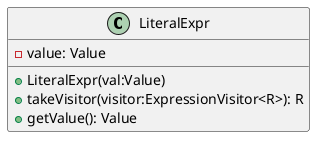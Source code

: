@startuml

    class LiteralExpr {
        -value: Value
        +LiteralExpr(val:Value)
        +takeVisitor(visitor:ExpressionVisitor<R>): R
        +getValue(): Value
    }

@enduml
